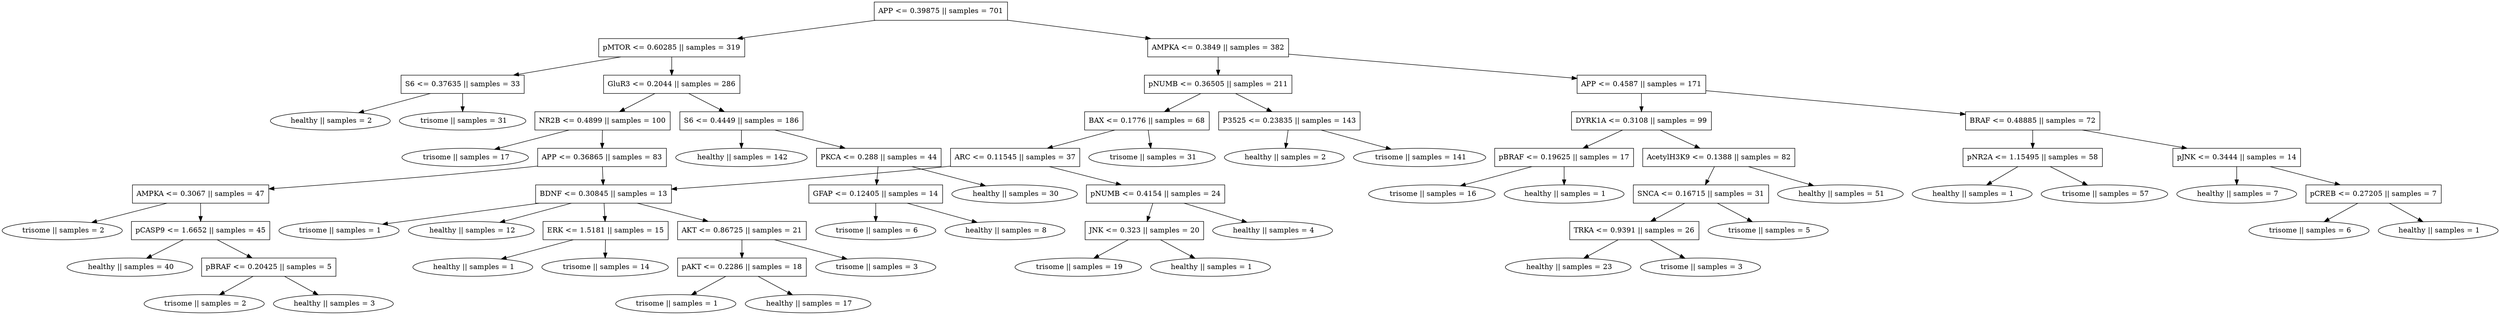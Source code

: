 digraph {
	node [shape=box]
	APP_0 [label="APP <= 0.39875 || samples = 701"]
	node [shape=box]
	pMTOR_1 [label="pMTOR <= 0.60285 || samples = 319"]
		APP_0 -> pMTOR_1
	node [shape=box]
	S6_2 [label="S6 <= 0.37635 || samples = 33"]
		pMTOR_1 -> S6_2
	node [shape=ellipse]
	S6_260336 [label=" healthy || samples = 2"]
		S6_2 -> S6_260336
	node [shape=ellipse]
	S6_279095 [label=" trisome || samples = 31"]
		S6_2 -> S6_279095
	node [shape=box]
	GluR3_2 [label="GluR3 <= 0.2044 || samples = 286"]
		pMTOR_1 -> GluR3_2
	node [shape=box]
	NR2B_3 [label="NR2B <= 0.4899 || samples = 100"]
		GluR3_2 -> NR2B_3
	node [shape=ellipse]
	NR2B_384368 [label=" trisome || samples = 17"]
		NR2B_3 -> NR2B_384368
	node [shape=box]
	APP_4 [label="APP <= 0.36865 || samples = 83"]
		NR2B_3 -> APP_4
	node [shape=box]
	AMPKA_5 [label="AMPKA <= 0.3067 || samples = 47"]
		APP_4 -> AMPKA_5
	node [shape=ellipse]
	AMPKA_579410 [label=" trisome || samples = 2"]
		AMPKA_5 -> AMPKA_579410
	node [shape=box]
	pCASP9_6 [label="pCASP9 <= 1.6652 || samples = 45"]
		AMPKA_5 -> pCASP9_6
	node [shape=ellipse]
	pCASP9_666035 [label=" healthy || samples = 40"]
		pCASP9_6 -> pCASP9_666035
	node [shape=box]
	pBRAF_7 [label="pBRAF <= 0.20425 || samples = 5"]
		pCASP9_6 -> pBRAF_7
	node [shape=ellipse]
	pBRAF_789479 [label=" trisome || samples = 2"]
		pBRAF_7 -> pBRAF_789479
	node [shape=ellipse]
	pBRAF_71904 [label=" healthy || samples = 3"]
		pBRAF_7 -> pBRAF_71904
	node [shape=box]
	BDNF_5 [label="BDNF <= 0.3045 || samples = 36"]
		APP_4 -> BDNF_5
	node [shape=box]
	ERK_6 [label="ERK <= 1.5181 || samples = 15"]
		BDNF_5 -> ERK_6
	node [shape=ellipse]
	ERK_634608 [label=" healthy || samples = 1"]
		ERK_6 -> ERK_634608
	node [shape=ellipse]
	ERK_667943 [label=" trisome || samples = 14"]
		ERK_6 -> ERK_667943
	node [shape=box]
	AKT_6 [label="AKT <= 0.86725 || samples = 21"]
		BDNF_5 -> AKT_6
	node [shape=box]
	pAKT_7 [label="pAKT <= 0.2286 || samples = 18"]
		AKT_6 -> pAKT_7
	node [shape=ellipse]
	pAKT_77418 [label=" trisome || samples = 1"]
		pAKT_7 -> pAKT_77418
	node [shape=ellipse]
	pAKT_797612 [label=" healthy || samples = 17"]
		pAKT_7 -> pAKT_797612
	node [shape=ellipse]
	AKT_68167 [label=" trisome || samples = 3"]
		AKT_6 -> AKT_68167
	node [shape=box]
	S6_3 [label="S6 <= 0.4449 || samples = 186"]
		GluR3_2 -> S6_3
	node [shape=ellipse]
	S6_345269 [label=" healthy || samples = 142"]
		S6_3 -> S6_345269
	node [shape=box]
	PKCA_4 [label="PKCA <= 0.288 || samples = 44"]
		S6_3 -> PKCA_4
	node [shape=box]
	GFAP_5 [label="GFAP <= 0.12405 || samples = 14"]
		PKCA_4 -> GFAP_5
	node [shape=ellipse]
	GFAP_531439 [label=" trisome || samples = 6"]
		GFAP_5 -> GFAP_531439
	node [shape=ellipse]
	GFAP_546958 [label=" healthy || samples = 8"]
		GFAP_5 -> GFAP_546958
	node [shape=ellipse]
	PKCA_463488 [label=" healthy || samples = 30"]
		PKCA_4 -> PKCA_463488
	node [shape=box]
	AMPKA_1 [label="AMPKA <= 0.3849 || samples = 382"]
		APP_0 -> AMPKA_1
	node [shape=box]
	pNUMB_2 [label="pNUMB <= 0.36505 || samples = 211"]
		AMPKA_1 -> pNUMB_2
	node [shape=box]
	P3525_3 [label="P3525 <= 0.23835 || samples = 143"]
		pNUMB_2 -> P3525_3
	node [shape=ellipse]
	P3525_383189 [label=" healthy || samples = 2"]
		P3525_3 -> P3525_383189
	node [shape=ellipse]
	P3525_369876 [label=" trisome || samples = 141"]
		P3525_3 -> P3525_369876
	node [shape=box]
	BAX_3 [label="BAX <= 0.1776 || samples = 68"]
		pNUMB_2 -> BAX_3
	node [shape=box]
	ARC_4 [label="ARC <= 0.11545 || samples = 37"]
		BAX_3 -> ARC_4
	node [shape=box]
	pNUMB_5 [label="pNUMB <= 0.4154 || samples = 24"]
		ARC_4 -> pNUMB_5
	node [shape=box]
	JNK_6 [label="JNK <= 0.323 || samples = 20"]
		pNUMB_5 -> JNK_6
	node [shape=ellipse]
	JNK_645293 [label=" trisome || samples = 19"]
		JNK_6 -> JNK_645293
	node [shape=ellipse]
	JNK_612026 [label=" healthy || samples = 1"]
		JNK_6 -> JNK_612026
	node [shape=ellipse]
	pNUMB_565322 [label=" healthy || samples = 4"]
		pNUMB_5 -> pNUMB_565322
	node [shape=box]
	BDNF_5 [label="BDNF <= 0.30845 || samples = 13"]
		ARC_4 -> BDNF_5
	node [shape=ellipse]
	BDNF_55610 [label=" trisome || samples = 1"]
		BDNF_5 -> BDNF_55610
	node [shape=ellipse]
	BDNF_587574 [label=" healthy || samples = 12"]
		BDNF_5 -> BDNF_587574
	node [shape=ellipse]
	BAX_340511 [label=" trisome || samples = 31"]
		BAX_3 -> BAX_340511
	node [shape=box]
	APP_2 [label="APP <= 0.4587 || samples = 171"]
		AMPKA_1 -> APP_2
	node [shape=box]
	DYRK1A_3 [label="DYRK1A <= 0.3108 || samples = 99"]
		APP_2 -> DYRK1A_3
	node [shape=box]
	pBRAF_4 [label="pBRAF <= 0.19625 || samples = 17"]
		DYRK1A_3 -> pBRAF_4
	node [shape=ellipse]
	pBRAF_482927 [label=" healthy || samples = 1"]
		pBRAF_4 -> pBRAF_482927
	node [shape=ellipse]
	pBRAF_424434 [label=" trisome || samples = 16"]
		pBRAF_4 -> pBRAF_424434
	node [shape=box]
	AcetylH3K9_4 [label="AcetylH3K9 <= 0.1388 || samples = 82"]
		DYRK1A_3 -> AcetylH3K9_4
	node [shape=ellipse]
	AcetylH3K9_430358 [label=" healthy || samples = 51"]
		AcetylH3K9_4 -> AcetylH3K9_430358
	node [shape=box]
	SNCA_5 [label="SNCA <= 0.16715 || samples = 31"]
		AcetylH3K9_4 -> SNCA_5
	node [shape=box]
	TRKA_6 [label="TRKA <= 0.9391 || samples = 26"]
		SNCA_5 -> TRKA_6
	node [shape=ellipse]
	TRKA_670635 [label=" healthy || samples = 23"]
		TRKA_6 -> TRKA_670635
	node [shape=ellipse]
	TRKA_655102 [label=" trisome || samples = 3"]
		TRKA_6 -> TRKA_655102
	node [shape=ellipse]
	SNCA_596930 [label=" trisome || samples = 5"]
		SNCA_5 -> SNCA_596930
	node [shape=box]
	BRAF_3 [label="BRAF <= 0.48885 || samples = 72"]
		APP_2 -> BRAF_3
	node [shape=box]
	pNR2A_4 [label="pNR2A <= 1.15495 || samples = 58"]
		BRAF_3 -> pNR2A_4
	node [shape=ellipse]
	pNR2A_418404 [label=" trisome || samples = 57"]
		pNR2A_4 -> pNR2A_418404
	node [shape=ellipse]
	pNR2A_466873 [label=" healthy || samples = 1"]
		pNR2A_4 -> pNR2A_466873
	node [shape=box]
	pJNK_4 [label="pJNK <= 0.3444 || samples = 14"]
		BRAF_3 -> pJNK_4
	node [shape=box]
	pCREB_5 [label="pCREB <= 0.27205 || samples = 7"]
		pJNK_4 -> pCREB_5
	node [shape=ellipse]
	pCREB_561138 [label=" trisome || samples = 6"]
		pCREB_5 -> pCREB_561138
	node [shape=ellipse]
	pCREB_575209 [label=" healthy || samples = 1"]
		pCREB_5 -> pCREB_575209
	node [shape=ellipse]
	pJNK_473543 [label=" healthy || samples = 7"]
		pJNK_4 -> pJNK_473543
}